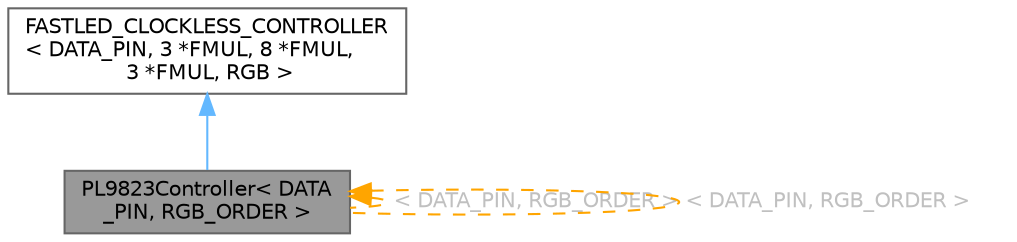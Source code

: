 digraph "PL9823Controller&lt; DATA_PIN, RGB_ORDER &gt;"
{
 // INTERACTIVE_SVG=YES
 // LATEX_PDF_SIZE
  bgcolor="transparent";
  edge [fontname=Helvetica,fontsize=10,labelfontname=Helvetica,labelfontsize=10];
  node [fontname=Helvetica,fontsize=10,shape=box,height=0.2,width=0.4];
  Node1 [id="Node000001",label="PL9823Controller\< DATA\l_PIN, RGB_ORDER \>",height=0.2,width=0.4,color="gray40", fillcolor="grey60", style="filled", fontcolor="black",tooltip="PL9823 controller class."];
  Node2 -> Node1 [id="edge1_Node000001_Node000002",dir="back",color="steelblue1",style="solid",tooltip=" "];
  Node2 [id="Node000002",label="FASTLED_CLOCKLESS_CONTROLLER\l\< DATA_PIN, 3 *FMUL, 8 *FMUL,\l 3 *FMUL, RGB \>",height=0.2,width=0.4,color="gray40", fillcolor="white", style="filled",tooltip=" "];
  Node1 -> Node1 [id="edge2_Node000001_Node000001",dir="back",color="orange",style="dashed",tooltip=" ",label=" \< DATA_PIN, RGB_ORDER \>",fontcolor="grey" ];
  Node1 -> Node1 [id="edge3_Node000001_Node000001",dir="back",color="orange",style="dashed",tooltip=" ",label=" \< DATA_PIN, RGB_ORDER \>",fontcolor="grey" ];
}
